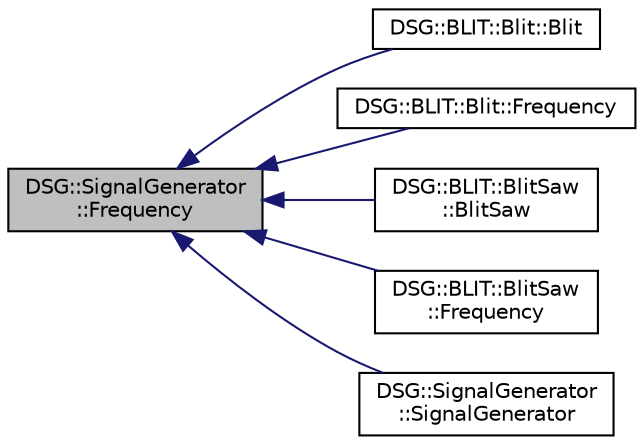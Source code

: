 digraph "DSG::SignalGenerator::Frequency"
{
  edge [fontname="Helvetica",fontsize="10",labelfontname="Helvetica",labelfontsize="10"];
  node [fontname="Helvetica",fontsize="10",shape=record];
  rankdir="LR";
  Node1 [label="DSG::SignalGenerator\l::Frequency",height=0.2,width=0.4,color="black", fillcolor="grey75", style="filled", fontcolor="black"];
  Node1 -> Node2 [dir="back",color="midnightblue",fontsize="10",style="solid"];
  Node2 [label="DSG::BLIT::Blit::Blit",height=0.2,width=0.4,color="black", fillcolor="white", style="filled",URL="$class_d_s_g_1_1_b_l_i_t_1_1_blit.html#a1d9bed6285a8b3c0e073f3e3662716af"];
  Node1 -> Node3 [dir="back",color="midnightblue",fontsize="10",style="solid"];
  Node3 [label="DSG::BLIT::Blit::Frequency",height=0.2,width=0.4,color="black", fillcolor="white", style="filled",URL="$class_d_s_g_1_1_b_l_i_t_1_1_blit.html#a933f8f9f324a4fde4f9e2b69473d88ed"];
  Node1 -> Node4 [dir="back",color="midnightblue",fontsize="10",style="solid"];
  Node4 [label="DSG::BLIT::BlitSaw\l::BlitSaw",height=0.2,width=0.4,color="black", fillcolor="white", style="filled",URL="$class_d_s_g_1_1_b_l_i_t_1_1_blit_saw.html#a5c73a4aeb4df74da4db4896edeb15059"];
  Node1 -> Node5 [dir="back",color="midnightblue",fontsize="10",style="solid"];
  Node5 [label="DSG::BLIT::BlitSaw\l::Frequency",height=0.2,width=0.4,color="black", fillcolor="white", style="filled",URL="$class_d_s_g_1_1_b_l_i_t_1_1_blit_saw.html#a290d01796efca84b73eb61a3bc419ebb"];
  Node1 -> Node6 [dir="back",color="midnightblue",fontsize="10",style="solid"];
  Node6 [label="DSG::SignalGenerator\l::SignalGenerator",height=0.2,width=0.4,color="black", fillcolor="white", style="filled",URL="$class_d_s_g_1_1_signal_generator.html#a4036fceff5c05a3711b8516d850c414c"];
}
